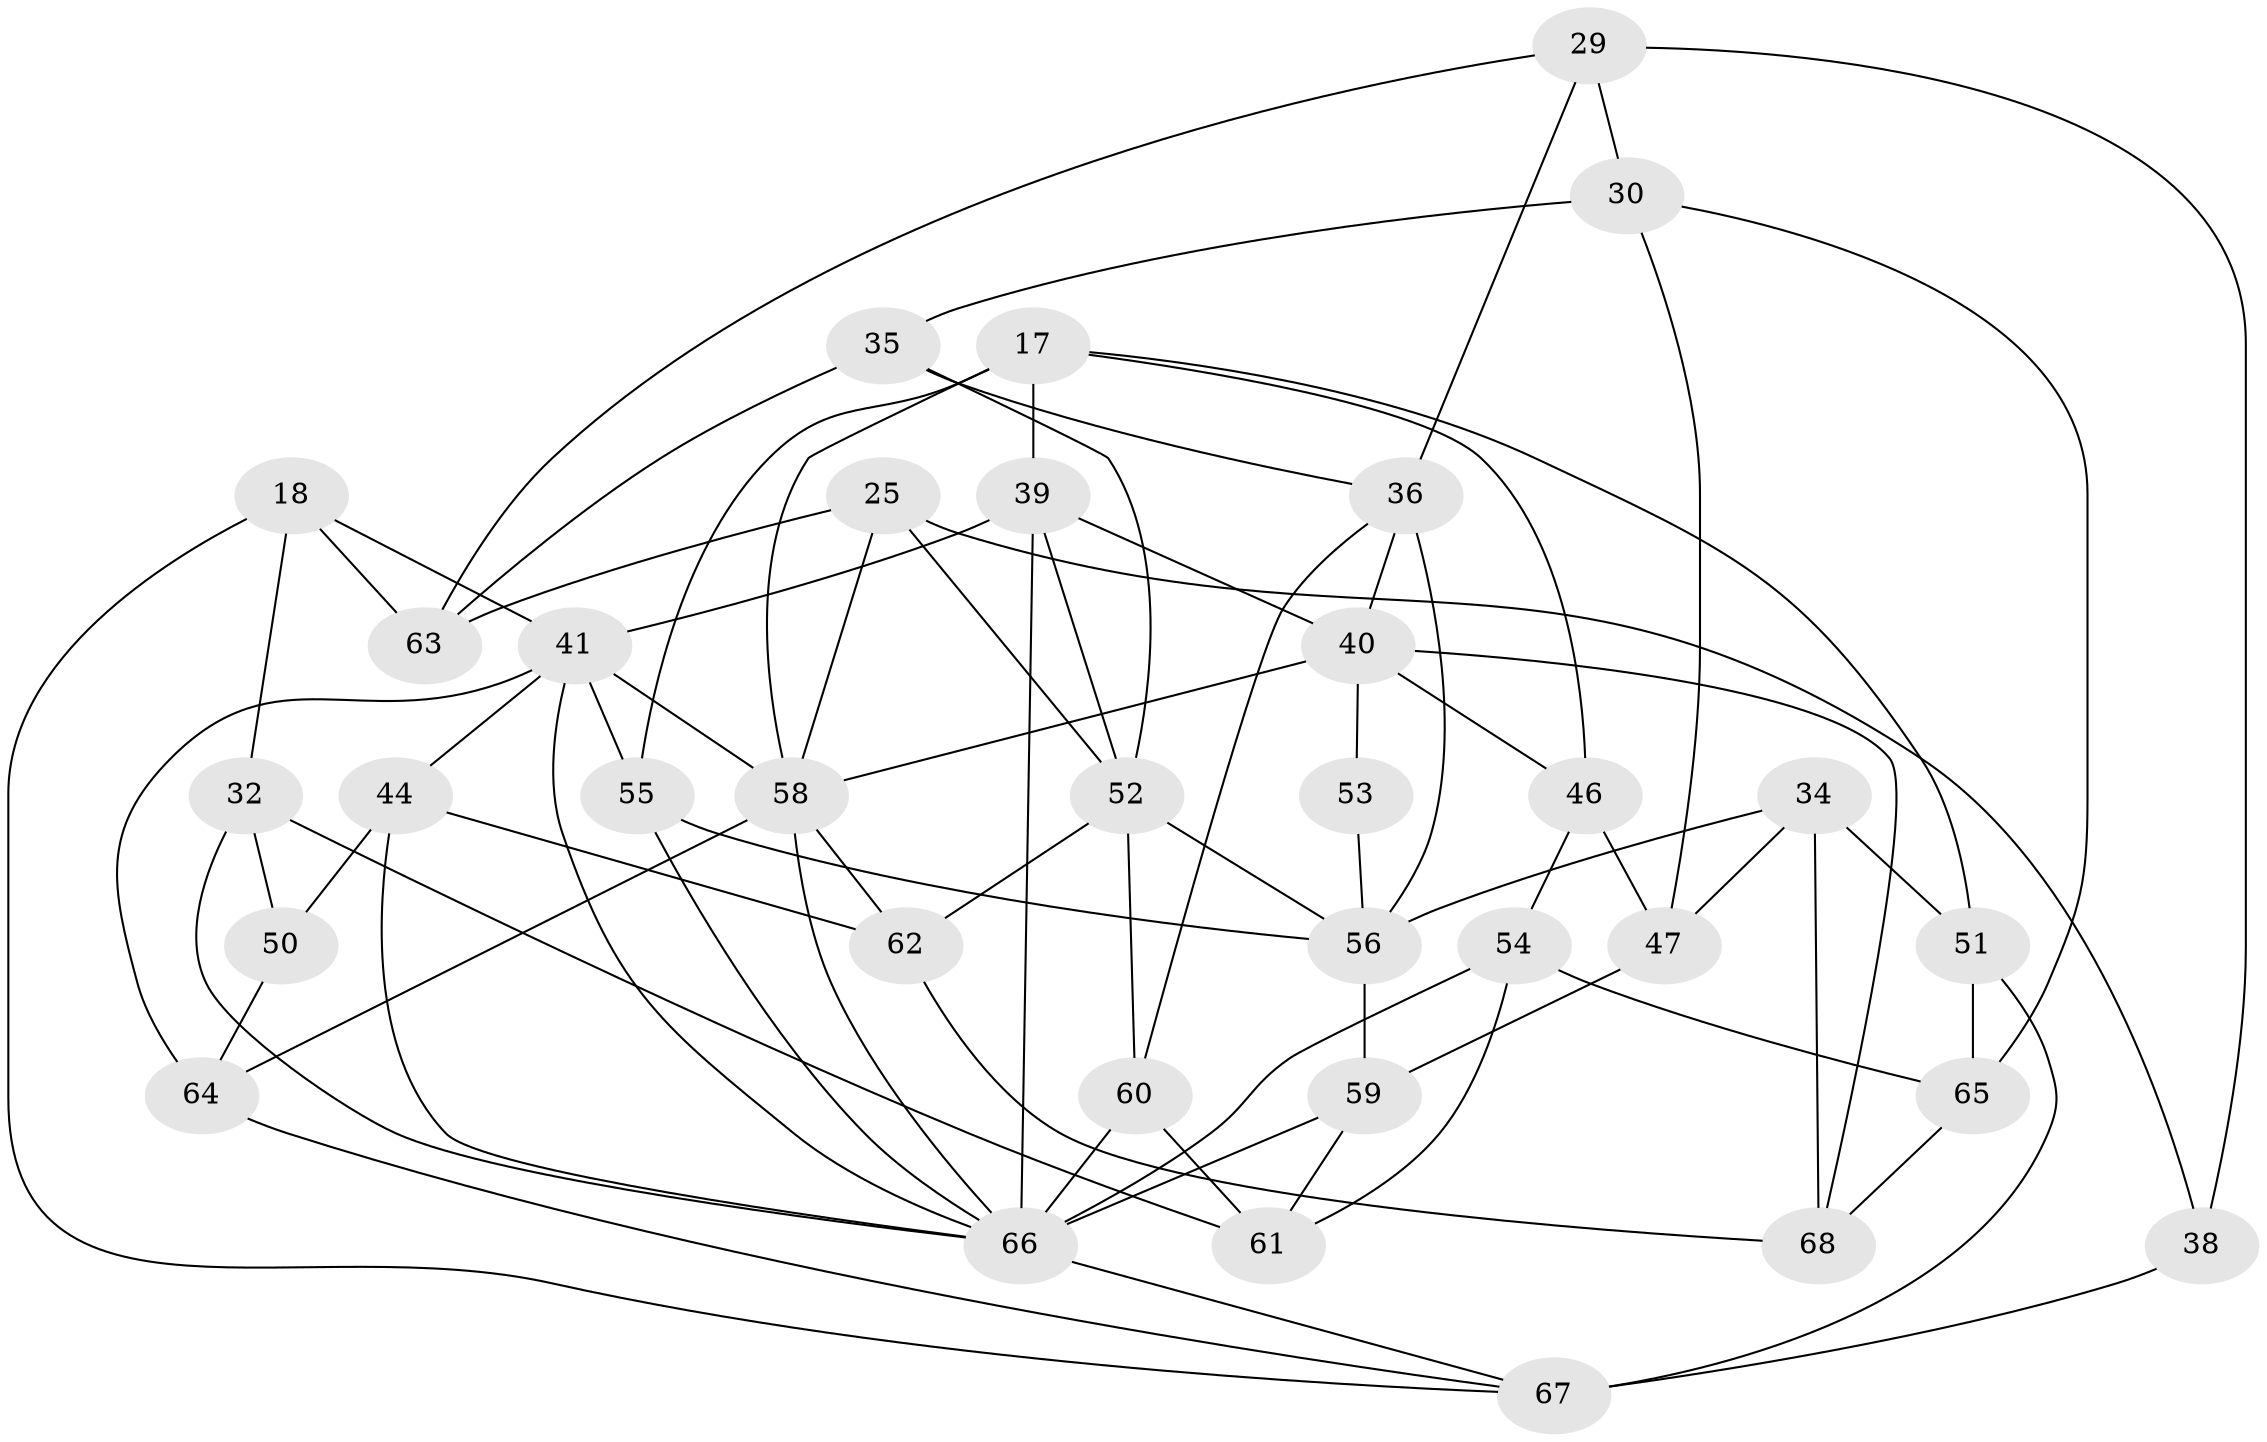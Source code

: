 // original degree distribution, {4: 1.0}
// Generated by graph-tools (version 1.1) at 2025/57/03/09/25 04:57:43]
// undirected, 34 vertices, 77 edges
graph export_dot {
graph [start="1"]
  node [color=gray90,style=filled];
  17 [super="+16"];
  18;
  25;
  29;
  30;
  32;
  34;
  35;
  36 [super="+23"];
  38;
  39 [super="+37+10+14"];
  40 [super="+33+28"];
  41 [super="+12+13"];
  44;
  46;
  47;
  50;
  51;
  52 [super="+42"];
  53;
  54;
  55 [super="+20"];
  56 [super="+26+27"];
  58 [super="+57"];
  59 [super="+49"];
  60 [super="+48"];
  61;
  62;
  63;
  64 [super="+31"];
  65;
  66 [super="+4+11+43"];
  67 [super="+19"];
  68;
  17 -- 46;
  17 -- 39 [weight=2];
  17 -- 51;
  17 -- 55 [weight=2];
  17 -- 58 [weight=2];
  18 -- 63;
  18 -- 41;
  18 -- 67;
  18 -- 32;
  25 -- 38;
  25 -- 63;
  25 -- 58;
  25 -- 52;
  29 -- 38;
  29 -- 36;
  29 -- 30;
  29 -- 63;
  30 -- 65;
  30 -- 35;
  30 -- 47;
  32 -- 61;
  32 -- 50;
  32 -- 66;
  34 -- 68;
  34 -- 47;
  34 -- 51;
  34 -- 56;
  35 -- 63;
  35 -- 36;
  35 -- 52;
  36 -- 40;
  36 -- 60;
  36 -- 56 [weight=2];
  38 -- 67 [weight=2];
  39 -- 66 [weight=3];
  39 -- 40 [weight=2];
  39 -- 41 [weight=2];
  39 -- 52;
  40 -- 53 [weight=3];
  40 -- 46;
  40 -- 68;
  40 -- 58 [weight=2];
  41 -- 55;
  41 -- 64;
  41 -- 66;
  41 -- 58;
  41 -- 44;
  44 -- 50;
  44 -- 62;
  44 -- 66;
  46 -- 47;
  46 -- 54;
  47 -- 59;
  50 -- 64 [weight=2];
  51 -- 67;
  51 -- 65;
  52 -- 62;
  52 -- 60;
  52 -- 56 [weight=3];
  53 -- 56;
  54 -- 65;
  54 -- 61;
  54 -- 66;
  55 -- 66 [weight=2];
  55 -- 56;
  56 -- 59 [weight=4];
  58 -- 66 [weight=3];
  58 -- 64 [weight=2];
  58 -- 62;
  59 -- 66 [weight=2];
  59 -- 61;
  60 -- 66 [weight=3];
  60 -- 61;
  62 -- 68;
  64 -- 67;
  65 -- 68;
  66 -- 67;
}
